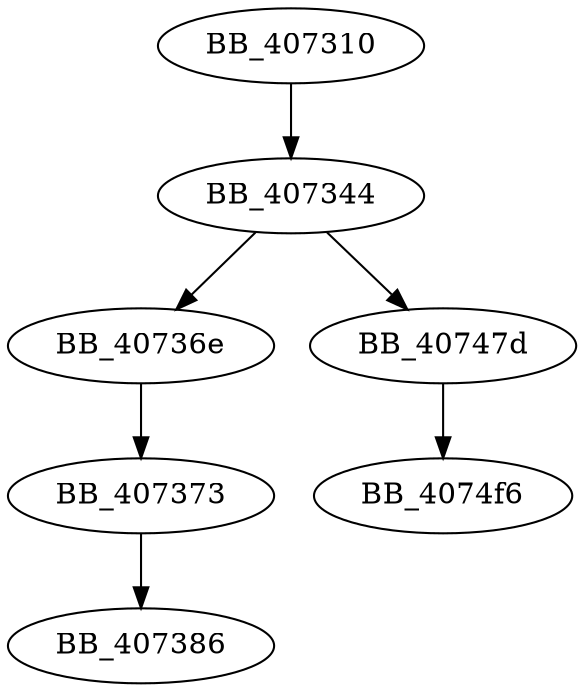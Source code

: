 DiGraph sub_407310{
BB_407310->BB_407344
BB_407344->BB_40736e
BB_407344->BB_40747d
BB_40736e->BB_407373
BB_407373->BB_407386
BB_40747d->BB_4074f6
}
